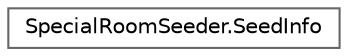 digraph "Graphical Class Hierarchy"
{
 // LATEX_PDF_SIZE
  bgcolor="transparent";
  edge [fontname=Helvetica,fontsize=10,labelfontname=Helvetica,labelfontsize=10];
  node [fontname=Helvetica,fontsize=10,shape=box,height=0.2,width=0.4];
  rankdir="LR";
  Node0 [id="Node000000",label="SpecialRoomSeeder.SeedInfo",height=0.2,width=0.4,color="grey40", fillcolor="white", style="filled",URL="$class_special_room_seeder_1_1_seed_info.html",tooltip="Data returned after seeding: tilemaps, occupied rect and (optional) broadcaster."];
}
